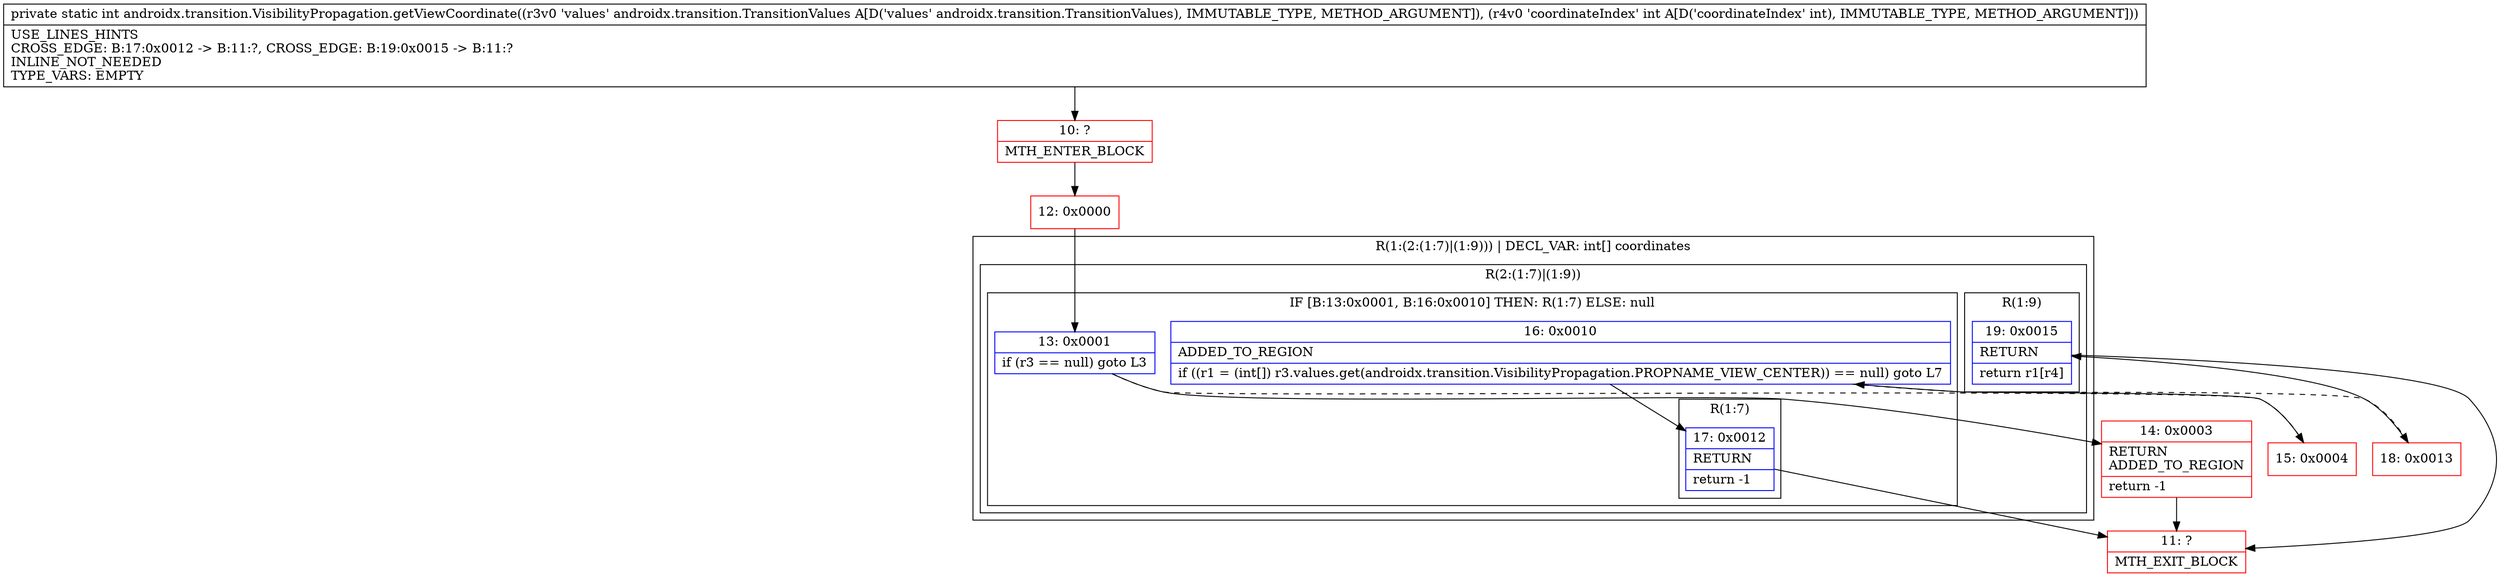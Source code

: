 digraph "CFG forandroidx.transition.VisibilityPropagation.getViewCoordinate(Landroidx\/transition\/TransitionValues;I)I" {
subgraph cluster_Region_1708854302 {
label = "R(1:(2:(1:7)|(1:9))) | DECL_VAR: int[] coordinates\l";
node [shape=record,color=blue];
subgraph cluster_Region_364764386 {
label = "R(2:(1:7)|(1:9))";
node [shape=record,color=blue];
subgraph cluster_IfRegion_297717182 {
label = "IF [B:13:0x0001, B:16:0x0010] THEN: R(1:7) ELSE: null";
node [shape=record,color=blue];
Node_13 [shape=record,label="{13\:\ 0x0001|if (r3 == null) goto L3\l}"];
Node_16 [shape=record,label="{16\:\ 0x0010|ADDED_TO_REGION\l|if ((r1 = (int[]) r3.values.get(androidx.transition.VisibilityPropagation.PROPNAME_VIEW_CENTER)) == null) goto L7\l}"];
subgraph cluster_Region_1972350191 {
label = "R(1:7)";
node [shape=record,color=blue];
Node_17 [shape=record,label="{17\:\ 0x0012|RETURN\l|return \-1\l}"];
}
}
subgraph cluster_Region_1208612284 {
label = "R(1:9)";
node [shape=record,color=blue];
Node_19 [shape=record,label="{19\:\ 0x0015|RETURN\l|return r1[r4]\l}"];
}
}
}
Node_10 [shape=record,color=red,label="{10\:\ ?|MTH_ENTER_BLOCK\l}"];
Node_12 [shape=record,color=red,label="{12\:\ 0x0000}"];
Node_14 [shape=record,color=red,label="{14\:\ 0x0003|RETURN\lADDED_TO_REGION\l|return \-1\l}"];
Node_11 [shape=record,color=red,label="{11\:\ ?|MTH_EXIT_BLOCK\l}"];
Node_15 [shape=record,color=red,label="{15\:\ 0x0004}"];
Node_18 [shape=record,color=red,label="{18\:\ 0x0013}"];
MethodNode[shape=record,label="{private static int androidx.transition.VisibilityPropagation.getViewCoordinate((r3v0 'values' androidx.transition.TransitionValues A[D('values' androidx.transition.TransitionValues), IMMUTABLE_TYPE, METHOD_ARGUMENT]), (r4v0 'coordinateIndex' int A[D('coordinateIndex' int), IMMUTABLE_TYPE, METHOD_ARGUMENT]))  | USE_LINES_HINTS\lCROSS_EDGE: B:17:0x0012 \-\> B:11:?, CROSS_EDGE: B:19:0x0015 \-\> B:11:?\lINLINE_NOT_NEEDED\lTYPE_VARS: EMPTY\l}"];
MethodNode -> Node_10;Node_13 -> Node_14;
Node_13 -> Node_15[style=dashed];
Node_16 -> Node_17;
Node_16 -> Node_18[style=dashed];
Node_17 -> Node_11;
Node_19 -> Node_11;
Node_10 -> Node_12;
Node_12 -> Node_13;
Node_14 -> Node_11;
Node_15 -> Node_16;
Node_18 -> Node_19;
}


